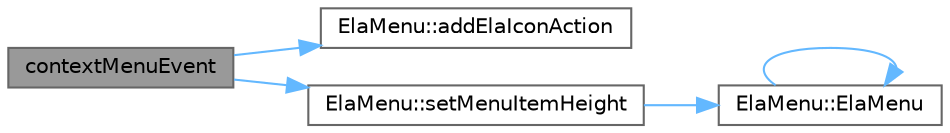 digraph "contextMenuEvent"
{
 // LATEX_PDF_SIZE
  bgcolor="transparent";
  edge [fontname=Helvetica,fontsize=10,labelfontname=Helvetica,labelfontsize=10];
  node [fontname=Helvetica,fontsize=10,shape=box,height=0.2,width=0.4];
  rankdir="LR";
  Node1 [id="Node000001",label="contextMenuEvent",height=0.2,width=0.4,color="gray40", fillcolor="grey60", style="filled", fontcolor="black",tooltip=" "];
  Node1 -> Node2 [id="edge1_Node000001_Node000002",color="steelblue1",style="solid",tooltip=" "];
  Node2 [id="Node000002",label="ElaMenu::addElaIconAction",height=0.2,width=0.4,color="grey40", fillcolor="white", style="filled",URL="$class_ela_menu.html#a01708b0bee99dd57689e9ac8385c4f95",tooltip="添加带 Ela 图标的动作"];
  Node1 -> Node3 [id="edge2_Node000001_Node000003",color="steelblue1",style="solid",tooltip=" "];
  Node3 [id="Node000003",label="ElaMenu::setMenuItemHeight",height=0.2,width=0.4,color="grey40", fillcolor="white", style="filled",URL="$class_ela_menu.html#af42892b6387593beb90668474818ad99",tooltip="设置菜单项高度"];
  Node3 -> Node4 [id="edge3_Node000003_Node000004",color="steelblue1",style="solid",tooltip=" "];
  Node4 [id="Node000004",label="ElaMenu::ElaMenu",height=0.2,width=0.4,color="grey40", fillcolor="white", style="filled",URL="$class_ela_menu.html#afc6242872d43782d0aecdfb5337d8722",tooltip="构造函数，初始化菜单"];
  Node4 -> Node4 [id="edge4_Node000004_Node000004",color="steelblue1",style="solid",tooltip=" "];
}
